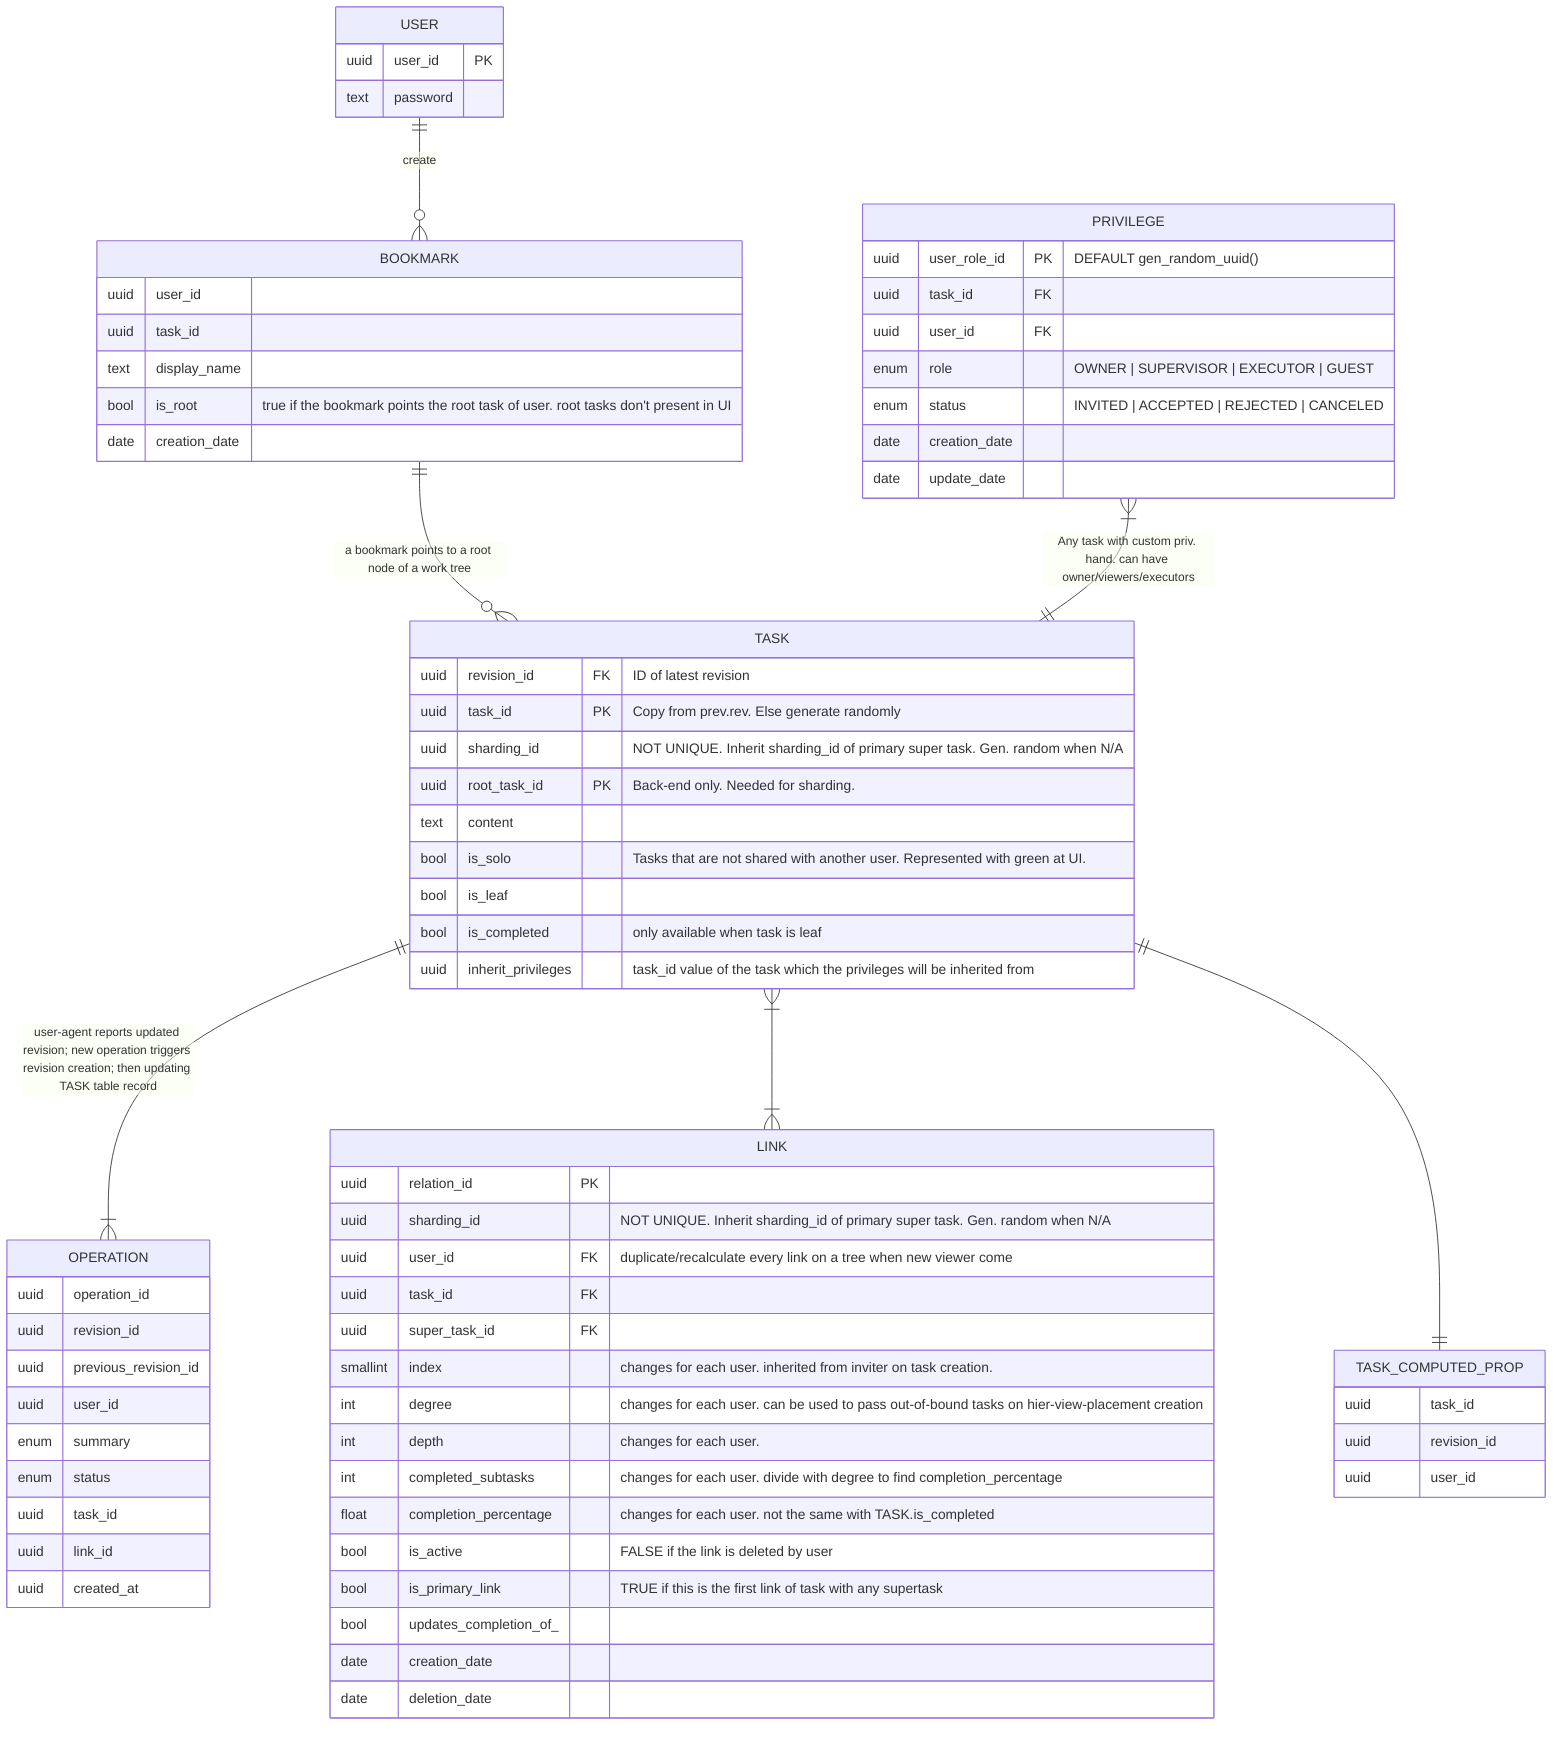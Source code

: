 erDiagram

    USER {
        uuid user_id PK
        text password
    }

    BOOKMARK {
        uuid user_id
        uuid task_id
        text display_name
        bool is_root "true if the bookmark points the root task of user. root tasks don't present in UI"
        date creation_date
    }

    OPERATION {
        uuid operation_id
        uuid revision_id 
        uuid previous_revision_id

        uuid user_id
        enum summary 
        enum status 

        uuid task_id
        uuid link_id

        uuid created_at
    }

    PRIVILEGE {
        uuid user_role_id PK "DEFAULT gen_random_uuid()"
        uuid task_id FK
        uuid user_id FK
        enum role "OWNER | SUPERVISOR | EXECUTOR | GUEST"
        enum status "INVITED | ACCEPTED | REJECTED | CANCELED"
        date creation_date
        date update_date
    }

    TASK {
        uuid revision_id FK "ID of latest revision"
        uuid task_id PK "Copy from prev.rev. Else generate randomly"
        uuid sharding_id "NOT UNIQUE. Inherit sharding_id of primary super task. Gen. random when N/A"

        uuid root_task_id PK "Back-end only. Needed for sharding."

        text content
        bool is_solo "Tasks that are not shared with another user. Represented with green at UI."
        bool is_leaf
        bool is_completed "only available when task is leaf"

        uuid inherit_privileges "task_id value of the task which the privileges will be inherited from"
    }

    LINK {
        uuid relation_id PK
        uuid sharding_id "NOT UNIQUE. Inherit sharding_id of primary super task. Gen. random when N/A"

        uuid user_id FK "duplicate/recalculate every link on a tree when new viewer come"
        uuid task_id FK
        uuid super_task_id FK

        smallint index "changes for each user. inherited from inviter on task creation."
        int degree "changes for each user. can be used to pass out-of-bound tasks on hier-view-placement creation"
        int depth "changes for each user."

        int completed_subtasks "changes for each user. divide with degree to find completion_percentage"
        float completion_percentage "changes for each user. not the same with TASK.is_completed"

        bool is_active "FALSE if the link is deleted by user"
        bool is_primary_link "TRUE if this is the first link of task with any supertask"
        bool updates_completion_of_

        date creation_date
        date deletion_date
    }

    TASK_COMPUTED_PROP {
        uuid task_id
        uuid revision_id
        uuid user_id
    }

    USER ||--o{ BOOKMARK : create
    BOOKMARK ||--o{ TASK: "a bookmark points to a root node of a work tree"

    PRIVILEGE }|--|| TASK : "Any task with custom priv. hand. can have owner/viewers/executors"
    TASK ||--|{ OPERATION : "user-agent reports updated revision; new operation triggers revision creation; then updating TASK table record"
    TASK }|--|{ LINK: ""


    TASK ||--|| TASK_COMPUTED_PROP: ""